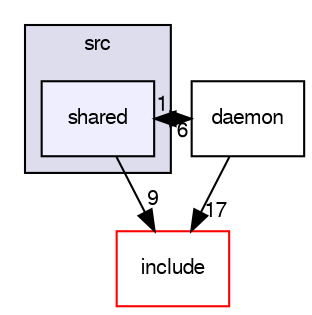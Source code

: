 digraph "/home/pfefferz/dlt-daemon/src/shared" {
  compound=true
  node [ fontsize="10", fontname="FreeSans"];
  edge [ labelfontsize="10", labelfontname="FreeSans"];
  subgraph clusterdir_68267d1309a1af8e8297ef4c3efbcdba {
    graph [ bgcolor="#ddddee", pencolor="black", label="src" fontname="FreeSans", fontsize="10", URL="dir_68267d1309a1af8e8297ef4c3efbcdba.html"]
  dir_4f38db07240614f25134cb9a8bebbaf9 [shape=box, label="shared", style="filled", fillcolor="#eeeeff", pencolor="black", URL="dir_4f38db07240614f25134cb9a8bebbaf9.html"];
  }
  dir_2d094300ae4f2c55dd459b9ec7dd0ad3 [shape=box label="daemon" URL="dir_2d094300ae4f2c55dd459b9ec7dd0ad3.html"];
  dir_d44c64559bbebec7f509842c48db8b23 [shape=box label="include" fillcolor="white" style="filled" color="red" URL="dir_d44c64559bbebec7f509842c48db8b23.html"];
  dir_4f38db07240614f25134cb9a8bebbaf9->dir_2d094300ae4f2c55dd459b9ec7dd0ad3 [headlabel="1", labeldistance=1.5 headhref="dir_000018_000011.html"];
  dir_4f38db07240614f25134cb9a8bebbaf9->dir_d44c64559bbebec7f509842c48db8b23 [headlabel="9", labeldistance=1.5 headhref="dir_000018_000001.html"];
  dir_2d094300ae4f2c55dd459b9ec7dd0ad3->dir_4f38db07240614f25134cb9a8bebbaf9 [headlabel="6", labeldistance=1.5 headhref="dir_000011_000018.html"];
  dir_2d094300ae4f2c55dd459b9ec7dd0ad3->dir_d44c64559bbebec7f509842c48db8b23 [headlabel="17", labeldistance=1.5 headhref="dir_000011_000001.html"];
}
